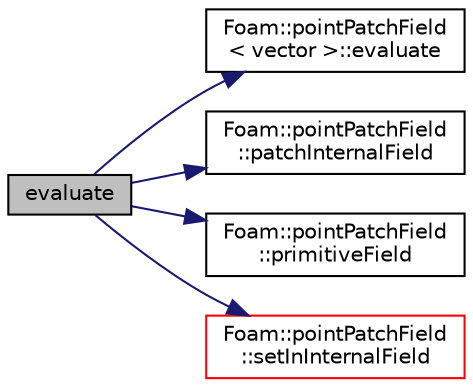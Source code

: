 digraph "evaluate"
{
  bgcolor="transparent";
  edge [fontname="Helvetica",fontsize="10",labelfontname="Helvetica",labelfontsize="10"];
  node [fontname="Helvetica",fontsize="10",shape=record];
  rankdir="LR";
  Node1 [label="evaluate",height=0.2,width=0.4,color="black", fillcolor="grey75", style="filled", fontcolor="black"];
  Node1 -> Node2 [color="midnightblue",fontsize="10",style="solid",fontname="Helvetica"];
  Node2 [label="Foam::pointPatchField\l\< vector \>::evaluate",height=0.2,width=0.4,color="black",URL="$a01938.html#a3b59c070ab0408e3bbb21927540159f4",tooltip="Evaluate the patch field. "];
  Node1 -> Node3 [color="midnightblue",fontsize="10",style="solid",fontname="Helvetica"];
  Node3 [label="Foam::pointPatchField\l::patchInternalField",height=0.2,width=0.4,color="black",URL="$a01938.html#a7297309ea242a9e6c0ace823006bfb2e",tooltip="Return field created from appropriate internal field values. "];
  Node1 -> Node4 [color="midnightblue",fontsize="10",style="solid",fontname="Helvetica"];
  Node4 [label="Foam::pointPatchField\l::primitiveField",height=0.2,width=0.4,color="black",URL="$a01938.html#a338fb30e9b06acc1fdc6faf53966e93b",tooltip="Return internal field reference. "];
  Node1 -> Node5 [color="midnightblue",fontsize="10",style="solid",fontname="Helvetica"];
  Node5 [label="Foam::pointPatchField\l::setInInternalField",height=0.2,width=0.4,color="red",URL="$a01938.html#a2a50b308e42d9c8f9ea538bca4088ef9",tooltip="Given the internal field and a patch field,. "];
}
